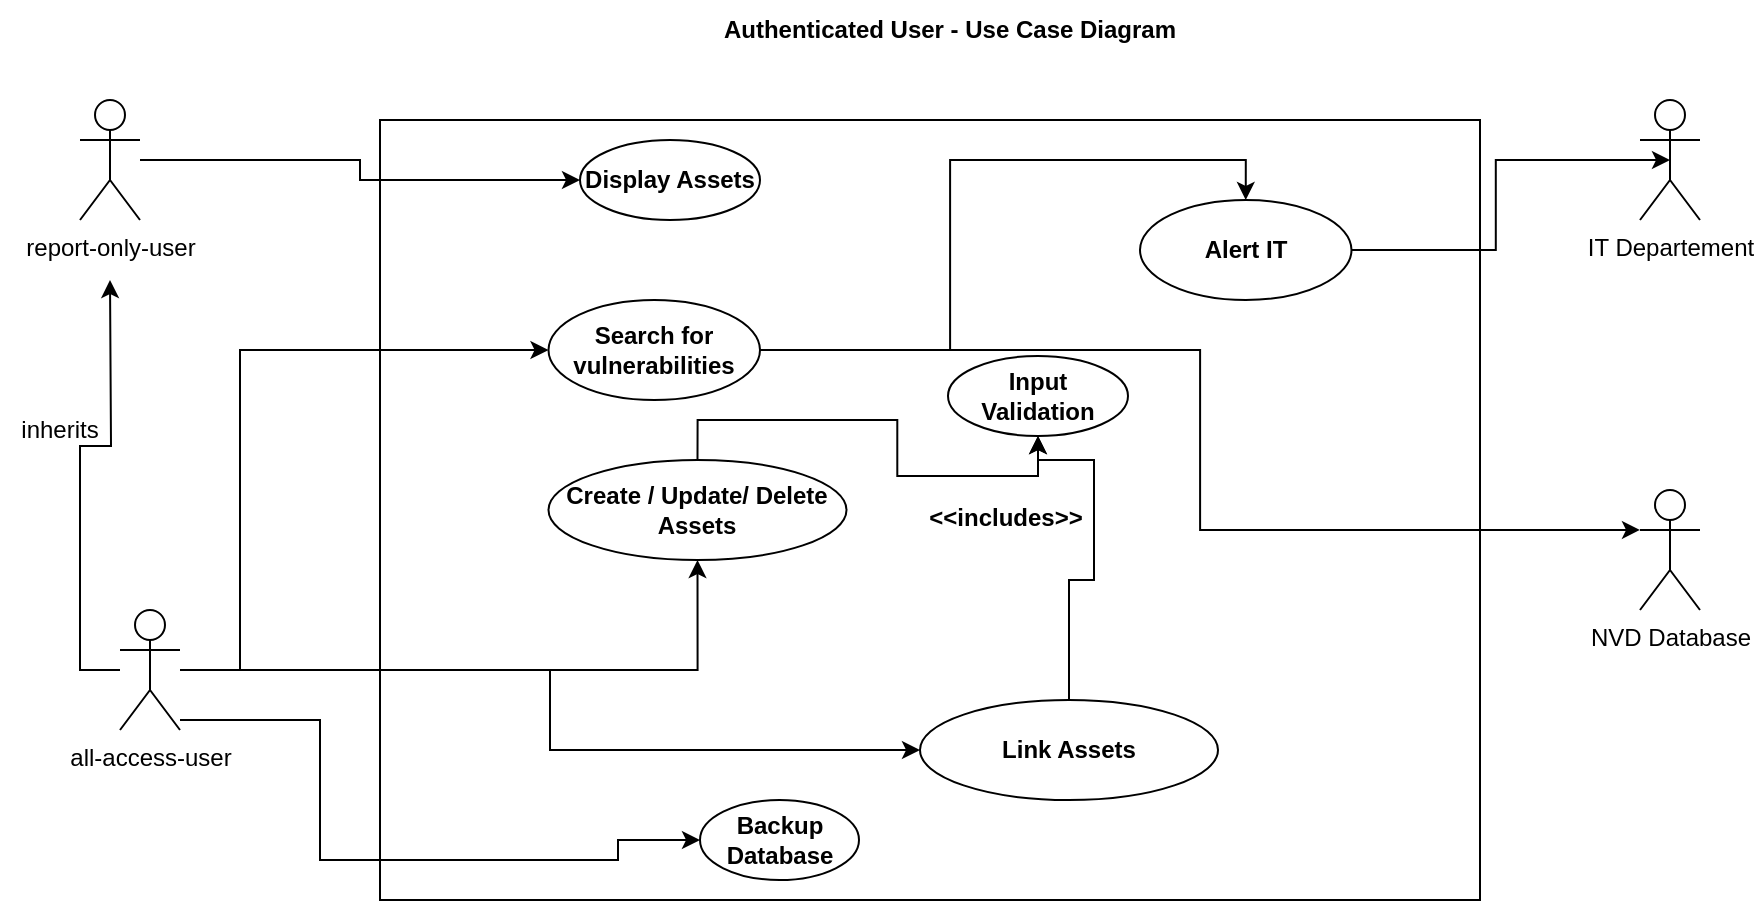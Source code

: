 <mxfile version="15.9.1" type="device"><diagram id="ewVjbmg_qtVODrAsTbgc" name="Page-1"><mxGraphModel dx="1973" dy="631" grid="0" gridSize="10" guides="0" tooltips="1" connect="1" arrows="1" fold="1" page="1" pageScale="1" pageWidth="827" pageHeight="1169" background="#FFFFFF" math="0" shadow="0"><root><mxCell id="0"/><mxCell id="1" parent="0"/><mxCell id="EEMnHYkQNi6OpPhLYwPu-12" value="" style="rounded=0;whiteSpace=wrap;html=1;" vertex="1" parent="1"><mxGeometry x="166" y="147" width="550" height="390" as="geometry"/></mxCell><mxCell id="EEMnHYkQNi6OpPhLYwPu-28" style="edgeStyle=orthogonalEdgeStyle;rounded=0;orthogonalLoop=1;jettySize=auto;html=1;entryX=0;entryY=0.5;entryDx=0;entryDy=0;fontSize=12;" edge="1" parent="1" source="EEMnHYkQNi6OpPhLYwPu-1" target="EEMnHYkQNi6OpPhLYwPu-22"><mxGeometry relative="1" as="geometry"/></mxCell><mxCell id="EEMnHYkQNi6OpPhLYwPu-1" value="report-only-user" style="shape=umlActor;verticalLabelPosition=bottom;verticalAlign=top;html=1;outlineConnect=0;" vertex="1" parent="1"><mxGeometry x="16" y="137" width="30" height="60" as="geometry"/></mxCell><mxCell id="EEMnHYkQNi6OpPhLYwPu-9" style="edgeStyle=orthogonalEdgeStyle;rounded=0;orthogonalLoop=1;jettySize=auto;html=1;" edge="1" parent="1" source="EEMnHYkQNi6OpPhLYwPu-2"><mxGeometry relative="1" as="geometry"><mxPoint x="31" y="227" as="targetPoint"/></mxGeometry></mxCell><mxCell id="EEMnHYkQNi6OpPhLYwPu-29" style="edgeStyle=orthogonalEdgeStyle;rounded=0;orthogonalLoop=1;jettySize=auto;html=1;fontSize=12;" edge="1" parent="1" source="EEMnHYkQNi6OpPhLYwPu-2" target="EEMnHYkQNi6OpPhLYwPu-24"><mxGeometry relative="1" as="geometry"/></mxCell><mxCell id="EEMnHYkQNi6OpPhLYwPu-30" style="edgeStyle=orthogonalEdgeStyle;rounded=0;orthogonalLoop=1;jettySize=auto;html=1;entryX=0;entryY=0.5;entryDx=0;entryDy=0;fontSize=12;" edge="1" parent="1" target="EEMnHYkQNi6OpPhLYwPu-23"><mxGeometry relative="1" as="geometry"><mxPoint x="66" y="447" as="sourcePoint"/><Array as="points"><mxPoint x="136" y="447"/><mxPoint x="136" y="517"/><mxPoint x="285" y="517"/></Array></mxGeometry></mxCell><mxCell id="EEMnHYkQNi6OpPhLYwPu-34" style="edgeStyle=orthogonalEdgeStyle;rounded=0;orthogonalLoop=1;jettySize=auto;html=1;entryX=0;entryY=0.5;entryDx=0;entryDy=0;fontSize=12;" edge="1" parent="1" source="EEMnHYkQNi6OpPhLYwPu-2" target="EEMnHYkQNi6OpPhLYwPu-32"><mxGeometry relative="1" as="geometry"><Array as="points"><mxPoint x="96" y="422"/><mxPoint x="96" y="262"/></Array></mxGeometry></mxCell><mxCell id="EEMnHYkQNi6OpPhLYwPu-40" style="edgeStyle=orthogonalEdgeStyle;rounded=0;orthogonalLoop=1;jettySize=auto;html=1;fontSize=12;entryX=0;entryY=0.5;entryDx=0;entryDy=0;" edge="1" parent="1" source="EEMnHYkQNi6OpPhLYwPu-2" target="EEMnHYkQNi6OpPhLYwPu-41"><mxGeometry relative="1" as="geometry"><mxPoint x="106" y="577" as="targetPoint"/></mxGeometry></mxCell><mxCell id="EEMnHYkQNi6OpPhLYwPu-2" value="all-access-user" style="shape=umlActor;verticalLabelPosition=bottom;verticalAlign=top;html=1;outlineConnect=0;" vertex="1" parent="1"><mxGeometry x="36" y="392" width="30" height="60" as="geometry"/></mxCell><mxCell id="EEMnHYkQNi6OpPhLYwPu-11" value="inherits" style="text;html=1;strokeColor=none;fillColor=none;align=center;verticalAlign=middle;whiteSpace=wrap;rounded=0;" vertex="1" parent="1"><mxGeometry x="-24" y="287" width="60" height="30" as="geometry"/></mxCell><mxCell id="EEMnHYkQNi6OpPhLYwPu-13" value="IT Departement" style="shape=umlActor;verticalLabelPosition=bottom;verticalAlign=top;html=1;outlineConnect=0;" vertex="1" parent="1"><mxGeometry x="796" y="137" width="30" height="60" as="geometry"/></mxCell><mxCell id="EEMnHYkQNi6OpPhLYwPu-15" value="NVD Database" style="shape=umlActor;verticalLabelPosition=bottom;verticalAlign=top;html=1;outlineConnect=0;" vertex="1" parent="1"><mxGeometry x="796" y="332" width="30" height="60" as="geometry"/></mxCell><mxCell id="EEMnHYkQNi6OpPhLYwPu-22" value="Display Assets" style="ellipse;whiteSpace=wrap;html=1;fontSize=12;fontStyle=1" vertex="1" parent="1"><mxGeometry x="266" y="157" width="90" height="40" as="geometry"/></mxCell><mxCell id="EEMnHYkQNi6OpPhLYwPu-23" value="Backup Database" style="ellipse;whiteSpace=wrap;html=1;fontSize=12;fontStyle=1" vertex="1" parent="1"><mxGeometry x="326" y="487" width="79.5" height="40" as="geometry"/></mxCell><mxCell id="EEMnHYkQNi6OpPhLYwPu-27" style="edgeStyle=orthogonalEdgeStyle;rounded=0;orthogonalLoop=1;jettySize=auto;html=1;exitX=0.5;exitY=0;exitDx=0;exitDy=0;entryX=0.5;entryY=1;entryDx=0;entryDy=0;fontSize=12;" edge="1" parent="1" source="EEMnHYkQNi6OpPhLYwPu-24" target="EEMnHYkQNi6OpPhLYwPu-26"><mxGeometry relative="1" as="geometry"/></mxCell><mxCell id="EEMnHYkQNi6OpPhLYwPu-24" value="Create / Update/ Delete Assets" style="ellipse;whiteSpace=wrap;html=1;fontSize=12;fontStyle=1" vertex="1" parent="1"><mxGeometry x="250.25" y="317" width="149" height="50" as="geometry"/></mxCell><mxCell id="EEMnHYkQNi6OpPhLYwPu-25" value="&amp;lt;&amp;lt;includes&amp;gt;&amp;gt;" style="text;html=1;strokeColor=none;fillColor=none;align=center;verticalAlign=middle;whiteSpace=wrap;rounded=0;fontSize=12;fontStyle=1" vertex="1" parent="1"><mxGeometry x="449" y="331" width="60" height="30" as="geometry"/></mxCell><mxCell id="EEMnHYkQNi6OpPhLYwPu-26" value="Input Validation" style="ellipse;whiteSpace=wrap;html=1;fontSize=12;fontStyle=1" vertex="1" parent="1"><mxGeometry x="450" y="265" width="90" height="40" as="geometry"/></mxCell><mxCell id="EEMnHYkQNi6OpPhLYwPu-36" style="edgeStyle=orthogonalEdgeStyle;rounded=0;orthogonalLoop=1;jettySize=auto;html=1;entryX=0.5;entryY=0;entryDx=0;entryDy=0;fontSize=12;" edge="1" parent="1" source="EEMnHYkQNi6OpPhLYwPu-32" target="EEMnHYkQNi6OpPhLYwPu-35"><mxGeometry relative="1" as="geometry"/></mxCell><mxCell id="EEMnHYkQNi6OpPhLYwPu-38" style="edgeStyle=orthogonalEdgeStyle;rounded=0;orthogonalLoop=1;jettySize=auto;html=1;entryX=0;entryY=0.333;entryDx=0;entryDy=0;entryPerimeter=0;fontSize=12;" edge="1" parent="1" source="EEMnHYkQNi6OpPhLYwPu-32" target="EEMnHYkQNi6OpPhLYwPu-15"><mxGeometry relative="1" as="geometry"/></mxCell><mxCell id="EEMnHYkQNi6OpPhLYwPu-32" value="Search for vulnerabilities" style="ellipse;whiteSpace=wrap;html=1;fontSize=12;fontStyle=1" vertex="1" parent="1"><mxGeometry x="250.25" y="237" width="105.75" height="50" as="geometry"/></mxCell><mxCell id="EEMnHYkQNi6OpPhLYwPu-37" style="edgeStyle=orthogonalEdgeStyle;rounded=0;orthogonalLoop=1;jettySize=auto;html=1;exitX=1;exitY=0.5;exitDx=0;exitDy=0;entryX=0.5;entryY=0.5;entryDx=0;entryDy=0;entryPerimeter=0;fontSize=12;" edge="1" parent="1" source="EEMnHYkQNi6OpPhLYwPu-35" target="EEMnHYkQNi6OpPhLYwPu-13"><mxGeometry relative="1" as="geometry"/></mxCell><mxCell id="EEMnHYkQNi6OpPhLYwPu-35" value="Alert IT" style="ellipse;whiteSpace=wrap;html=1;fontSize=12;fontStyle=1" vertex="1" parent="1"><mxGeometry x="546" y="187" width="105.75" height="50" as="geometry"/></mxCell><mxCell id="EEMnHYkQNi6OpPhLYwPu-39" value="&lt;b&gt;Authenticated User - Use Case Diagram&lt;/b&gt;" style="text;html=1;strokeColor=none;fillColor=none;align=center;verticalAlign=middle;whiteSpace=wrap;rounded=0;fontSize=12;" vertex="1" parent="1"><mxGeometry x="226" y="87" width="450" height="30" as="geometry"/></mxCell><mxCell id="EEMnHYkQNi6OpPhLYwPu-42" style="edgeStyle=orthogonalEdgeStyle;rounded=0;orthogonalLoop=1;jettySize=auto;html=1;entryX=0.5;entryY=1;entryDx=0;entryDy=0;fontSize=12;" edge="1" parent="1" source="EEMnHYkQNi6OpPhLYwPu-41" target="EEMnHYkQNi6OpPhLYwPu-26"><mxGeometry relative="1" as="geometry"><Array as="points"><mxPoint x="511" y="377"/><mxPoint x="523" y="377"/><mxPoint x="523" y="317"/></Array></mxGeometry></mxCell><mxCell id="EEMnHYkQNi6OpPhLYwPu-41" value="Link Assets" style="ellipse;whiteSpace=wrap;html=1;fontSize=12;fontStyle=1" vertex="1" parent="1"><mxGeometry x="436" y="437" width="149" height="50" as="geometry"/></mxCell></root></mxGraphModel></diagram></mxfile>